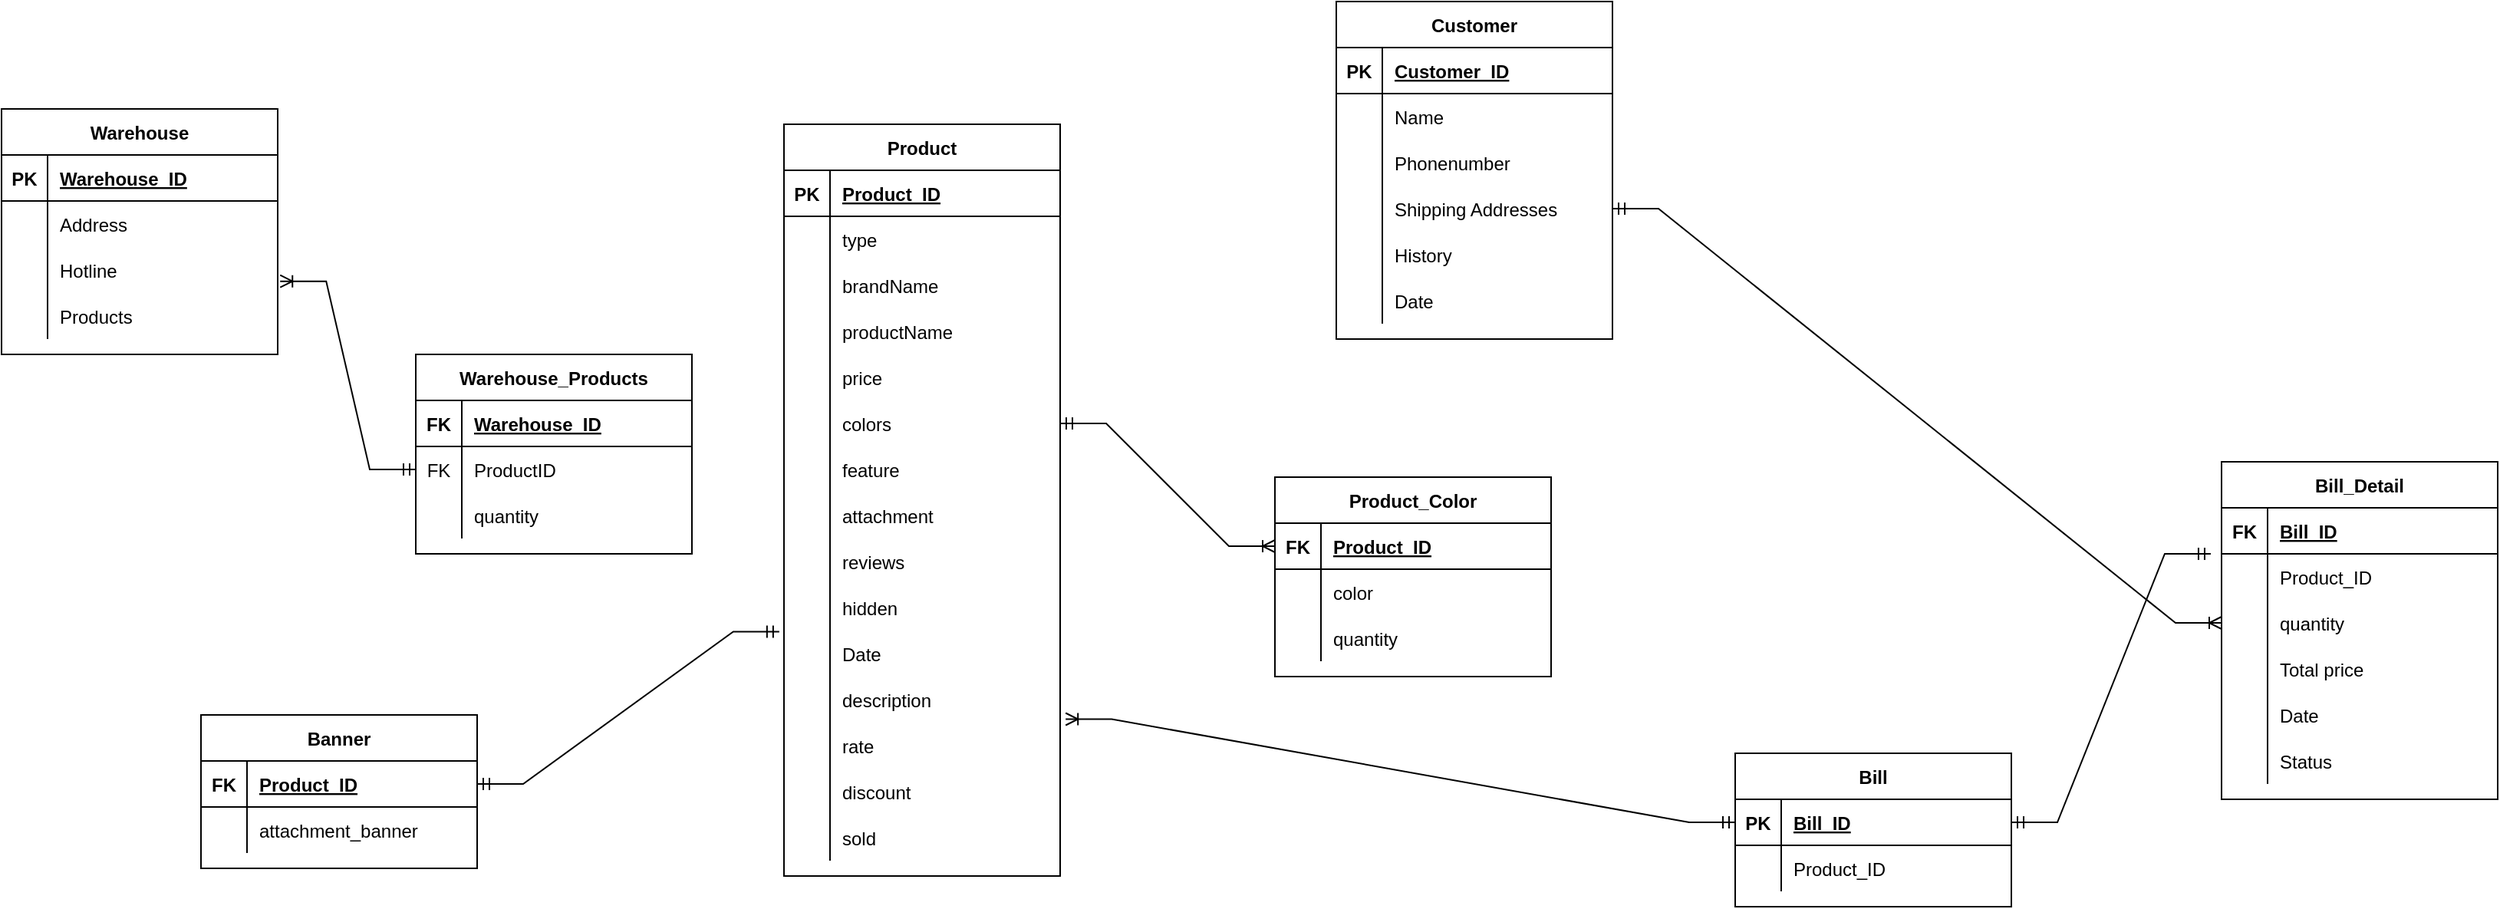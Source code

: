 <mxfile version="17.2.4" type="device"><diagram id="hlD1bUQMGOuC25UBePar" name="Page-1"><mxGraphModel dx="1883" dy="566" grid="1" gridSize="10" guides="1" tooltips="1" connect="1" arrows="1" fold="1" page="1" pageScale="1" pageWidth="827" pageHeight="1169" math="0" shadow="0"><root><mxCell id="0"/><mxCell id="1" parent="0"/><mxCell id="E9Xb2VB7Dlh54pPa_ht8-1" value="Product" style="shape=table;startSize=30;container=1;collapsible=1;childLayout=tableLayout;fixedRows=1;rowLines=0;fontStyle=1;align=center;resizeLast=1;" vertex="1" parent="1"><mxGeometry x="-110" y="100" width="180" height="490" as="geometry"/></mxCell><mxCell id="E9Xb2VB7Dlh54pPa_ht8-2" value="" style="shape=tableRow;horizontal=0;startSize=0;swimlaneHead=0;swimlaneBody=0;fillColor=none;collapsible=0;dropTarget=0;points=[[0,0.5],[1,0.5]];portConstraint=eastwest;top=0;left=0;right=0;bottom=1;" vertex="1" parent="E9Xb2VB7Dlh54pPa_ht8-1"><mxGeometry y="30" width="180" height="30" as="geometry"/></mxCell><mxCell id="E9Xb2VB7Dlh54pPa_ht8-3" value="PK" style="shape=partialRectangle;connectable=0;fillColor=none;top=0;left=0;bottom=0;right=0;fontStyle=1;overflow=hidden;" vertex="1" parent="E9Xb2VB7Dlh54pPa_ht8-2"><mxGeometry width="30" height="30" as="geometry"><mxRectangle width="30" height="30" as="alternateBounds"/></mxGeometry></mxCell><mxCell id="E9Xb2VB7Dlh54pPa_ht8-4" value="Product_ID" style="shape=partialRectangle;connectable=0;fillColor=none;top=0;left=0;bottom=0;right=0;align=left;spacingLeft=6;fontStyle=5;overflow=hidden;" vertex="1" parent="E9Xb2VB7Dlh54pPa_ht8-2"><mxGeometry x="30" width="150" height="30" as="geometry"><mxRectangle width="150" height="30" as="alternateBounds"/></mxGeometry></mxCell><mxCell id="E9Xb2VB7Dlh54pPa_ht8-5" value="" style="shape=tableRow;horizontal=0;startSize=0;swimlaneHead=0;swimlaneBody=0;fillColor=none;collapsible=0;dropTarget=0;points=[[0,0.5],[1,0.5]];portConstraint=eastwest;top=0;left=0;right=0;bottom=0;" vertex="1" parent="E9Xb2VB7Dlh54pPa_ht8-1"><mxGeometry y="60" width="180" height="30" as="geometry"/></mxCell><mxCell id="E9Xb2VB7Dlh54pPa_ht8-6" value="" style="shape=partialRectangle;connectable=0;fillColor=none;top=0;left=0;bottom=0;right=0;editable=1;overflow=hidden;" vertex="1" parent="E9Xb2VB7Dlh54pPa_ht8-5"><mxGeometry width="30" height="30" as="geometry"><mxRectangle width="30" height="30" as="alternateBounds"/></mxGeometry></mxCell><mxCell id="E9Xb2VB7Dlh54pPa_ht8-7" value="type" style="shape=partialRectangle;connectable=0;fillColor=none;top=0;left=0;bottom=0;right=0;align=left;spacingLeft=6;overflow=hidden;" vertex="1" parent="E9Xb2VB7Dlh54pPa_ht8-5"><mxGeometry x="30" width="150" height="30" as="geometry"><mxRectangle width="150" height="30" as="alternateBounds"/></mxGeometry></mxCell><mxCell id="E9Xb2VB7Dlh54pPa_ht8-8" value="" style="shape=tableRow;horizontal=0;startSize=0;swimlaneHead=0;swimlaneBody=0;fillColor=none;collapsible=0;dropTarget=0;points=[[0,0.5],[1,0.5]];portConstraint=eastwest;top=0;left=0;right=0;bottom=0;" vertex="1" parent="E9Xb2VB7Dlh54pPa_ht8-1"><mxGeometry y="90" width="180" height="30" as="geometry"/></mxCell><mxCell id="E9Xb2VB7Dlh54pPa_ht8-9" value="" style="shape=partialRectangle;connectable=0;fillColor=none;top=0;left=0;bottom=0;right=0;editable=1;overflow=hidden;" vertex="1" parent="E9Xb2VB7Dlh54pPa_ht8-8"><mxGeometry width="30" height="30" as="geometry"><mxRectangle width="30" height="30" as="alternateBounds"/></mxGeometry></mxCell><mxCell id="E9Xb2VB7Dlh54pPa_ht8-10" value="brandName" style="shape=partialRectangle;connectable=0;fillColor=none;top=0;left=0;bottom=0;right=0;align=left;spacingLeft=6;overflow=hidden;" vertex="1" parent="E9Xb2VB7Dlh54pPa_ht8-8"><mxGeometry x="30" width="150" height="30" as="geometry"><mxRectangle width="150" height="30" as="alternateBounds"/></mxGeometry></mxCell><mxCell id="E9Xb2VB7Dlh54pPa_ht8-11" value="" style="shape=tableRow;horizontal=0;startSize=0;swimlaneHead=0;swimlaneBody=0;fillColor=none;collapsible=0;dropTarget=0;points=[[0,0.5],[1,0.5]];portConstraint=eastwest;top=0;left=0;right=0;bottom=0;" vertex="1" parent="E9Xb2VB7Dlh54pPa_ht8-1"><mxGeometry y="120" width="180" height="30" as="geometry"/></mxCell><mxCell id="E9Xb2VB7Dlh54pPa_ht8-12" value="" style="shape=partialRectangle;connectable=0;fillColor=none;top=0;left=0;bottom=0;right=0;editable=1;overflow=hidden;" vertex="1" parent="E9Xb2VB7Dlh54pPa_ht8-11"><mxGeometry width="30" height="30" as="geometry"><mxRectangle width="30" height="30" as="alternateBounds"/></mxGeometry></mxCell><mxCell id="E9Xb2VB7Dlh54pPa_ht8-13" value="productName" style="shape=partialRectangle;connectable=0;fillColor=none;top=0;left=0;bottom=0;right=0;align=left;spacingLeft=6;overflow=hidden;" vertex="1" parent="E9Xb2VB7Dlh54pPa_ht8-11"><mxGeometry x="30" width="150" height="30" as="geometry"><mxRectangle width="150" height="30" as="alternateBounds"/></mxGeometry></mxCell><mxCell id="E9Xb2VB7Dlh54pPa_ht8-44" value="" style="shape=tableRow;horizontal=0;startSize=0;swimlaneHead=0;swimlaneBody=0;fillColor=none;collapsible=0;dropTarget=0;points=[[0,0.5],[1,0.5]];portConstraint=eastwest;top=0;left=0;right=0;bottom=0;" vertex="1" parent="E9Xb2VB7Dlh54pPa_ht8-1"><mxGeometry y="150" width="180" height="30" as="geometry"/></mxCell><mxCell id="E9Xb2VB7Dlh54pPa_ht8-45" value="" style="shape=partialRectangle;connectable=0;fillColor=none;top=0;left=0;bottom=0;right=0;editable=1;overflow=hidden;" vertex="1" parent="E9Xb2VB7Dlh54pPa_ht8-44"><mxGeometry width="30" height="30" as="geometry"><mxRectangle width="30" height="30" as="alternateBounds"/></mxGeometry></mxCell><mxCell id="E9Xb2VB7Dlh54pPa_ht8-46" value="price" style="shape=partialRectangle;connectable=0;fillColor=none;top=0;left=0;bottom=0;right=0;align=left;spacingLeft=6;overflow=hidden;" vertex="1" parent="E9Xb2VB7Dlh54pPa_ht8-44"><mxGeometry x="30" width="150" height="30" as="geometry"><mxRectangle width="150" height="30" as="alternateBounds"/></mxGeometry></mxCell><mxCell id="E9Xb2VB7Dlh54pPa_ht8-47" value="" style="shape=tableRow;horizontal=0;startSize=0;swimlaneHead=0;swimlaneBody=0;fillColor=none;collapsible=0;dropTarget=0;points=[[0,0.5],[1,0.5]];portConstraint=eastwest;top=0;left=0;right=0;bottom=0;" vertex="1" parent="E9Xb2VB7Dlh54pPa_ht8-1"><mxGeometry y="180" width="180" height="30" as="geometry"/></mxCell><mxCell id="E9Xb2VB7Dlh54pPa_ht8-48" value="" style="shape=partialRectangle;connectable=0;fillColor=none;top=0;left=0;bottom=0;right=0;editable=1;overflow=hidden;" vertex="1" parent="E9Xb2VB7Dlh54pPa_ht8-47"><mxGeometry width="30" height="30" as="geometry"><mxRectangle width="30" height="30" as="alternateBounds"/></mxGeometry></mxCell><mxCell id="E9Xb2VB7Dlh54pPa_ht8-49" value="colors" style="shape=partialRectangle;connectable=0;fillColor=none;top=0;left=0;bottom=0;right=0;align=left;spacingLeft=6;overflow=hidden;" vertex="1" parent="E9Xb2VB7Dlh54pPa_ht8-47"><mxGeometry x="30" width="150" height="30" as="geometry"><mxRectangle width="150" height="30" as="alternateBounds"/></mxGeometry></mxCell><mxCell id="E9Xb2VB7Dlh54pPa_ht8-53" value="" style="shape=tableRow;horizontal=0;startSize=0;swimlaneHead=0;swimlaneBody=0;fillColor=none;collapsible=0;dropTarget=0;points=[[0,0.5],[1,0.5]];portConstraint=eastwest;top=0;left=0;right=0;bottom=0;" vertex="1" parent="E9Xb2VB7Dlh54pPa_ht8-1"><mxGeometry y="210" width="180" height="30" as="geometry"/></mxCell><mxCell id="E9Xb2VB7Dlh54pPa_ht8-54" value="" style="shape=partialRectangle;connectable=0;fillColor=none;top=0;left=0;bottom=0;right=0;editable=1;overflow=hidden;" vertex="1" parent="E9Xb2VB7Dlh54pPa_ht8-53"><mxGeometry width="30" height="30" as="geometry"><mxRectangle width="30" height="30" as="alternateBounds"/></mxGeometry></mxCell><mxCell id="E9Xb2VB7Dlh54pPa_ht8-55" value="feature" style="shape=partialRectangle;connectable=0;fillColor=none;top=0;left=0;bottom=0;right=0;align=left;spacingLeft=6;overflow=hidden;" vertex="1" parent="E9Xb2VB7Dlh54pPa_ht8-53"><mxGeometry x="30" width="150" height="30" as="geometry"><mxRectangle width="150" height="30" as="alternateBounds"/></mxGeometry></mxCell><mxCell id="E9Xb2VB7Dlh54pPa_ht8-56" value="" style="shape=tableRow;horizontal=0;startSize=0;swimlaneHead=0;swimlaneBody=0;fillColor=none;collapsible=0;dropTarget=0;points=[[0,0.5],[1,0.5]];portConstraint=eastwest;top=0;left=0;right=0;bottom=0;" vertex="1" parent="E9Xb2VB7Dlh54pPa_ht8-1"><mxGeometry y="240" width="180" height="30" as="geometry"/></mxCell><mxCell id="E9Xb2VB7Dlh54pPa_ht8-57" value="" style="shape=partialRectangle;connectable=0;fillColor=none;top=0;left=0;bottom=0;right=0;editable=1;overflow=hidden;" vertex="1" parent="E9Xb2VB7Dlh54pPa_ht8-56"><mxGeometry width="30" height="30" as="geometry"><mxRectangle width="30" height="30" as="alternateBounds"/></mxGeometry></mxCell><mxCell id="E9Xb2VB7Dlh54pPa_ht8-58" value="attachment" style="shape=partialRectangle;connectable=0;fillColor=none;top=0;left=0;bottom=0;right=0;align=left;spacingLeft=6;overflow=hidden;" vertex="1" parent="E9Xb2VB7Dlh54pPa_ht8-56"><mxGeometry x="30" width="150" height="30" as="geometry"><mxRectangle width="150" height="30" as="alternateBounds"/></mxGeometry></mxCell><mxCell id="E9Xb2VB7Dlh54pPa_ht8-59" value="" style="shape=tableRow;horizontal=0;startSize=0;swimlaneHead=0;swimlaneBody=0;fillColor=none;collapsible=0;dropTarget=0;points=[[0,0.5],[1,0.5]];portConstraint=eastwest;top=0;left=0;right=0;bottom=0;" vertex="1" parent="E9Xb2VB7Dlh54pPa_ht8-1"><mxGeometry y="270" width="180" height="30" as="geometry"/></mxCell><mxCell id="E9Xb2VB7Dlh54pPa_ht8-60" value="" style="shape=partialRectangle;connectable=0;fillColor=none;top=0;left=0;bottom=0;right=0;editable=1;overflow=hidden;" vertex="1" parent="E9Xb2VB7Dlh54pPa_ht8-59"><mxGeometry width="30" height="30" as="geometry"><mxRectangle width="30" height="30" as="alternateBounds"/></mxGeometry></mxCell><mxCell id="E9Xb2VB7Dlh54pPa_ht8-61" value="reviews" style="shape=partialRectangle;connectable=0;fillColor=none;top=0;left=0;bottom=0;right=0;align=left;spacingLeft=6;overflow=hidden;" vertex="1" parent="E9Xb2VB7Dlh54pPa_ht8-59"><mxGeometry x="30" width="150" height="30" as="geometry"><mxRectangle width="150" height="30" as="alternateBounds"/></mxGeometry></mxCell><mxCell id="E9Xb2VB7Dlh54pPa_ht8-62" value="" style="shape=tableRow;horizontal=0;startSize=0;swimlaneHead=0;swimlaneBody=0;fillColor=none;collapsible=0;dropTarget=0;points=[[0,0.5],[1,0.5]];portConstraint=eastwest;top=0;left=0;right=0;bottom=0;" vertex="1" parent="E9Xb2VB7Dlh54pPa_ht8-1"><mxGeometry y="300" width="180" height="30" as="geometry"/></mxCell><mxCell id="E9Xb2VB7Dlh54pPa_ht8-63" value="" style="shape=partialRectangle;connectable=0;fillColor=none;top=0;left=0;bottom=0;right=0;editable=1;overflow=hidden;" vertex="1" parent="E9Xb2VB7Dlh54pPa_ht8-62"><mxGeometry width="30" height="30" as="geometry"><mxRectangle width="30" height="30" as="alternateBounds"/></mxGeometry></mxCell><mxCell id="E9Xb2VB7Dlh54pPa_ht8-64" value="hidden" style="shape=partialRectangle;connectable=0;fillColor=none;top=0;left=0;bottom=0;right=0;align=left;spacingLeft=6;overflow=hidden;" vertex="1" parent="E9Xb2VB7Dlh54pPa_ht8-62"><mxGeometry x="30" width="150" height="30" as="geometry"><mxRectangle width="150" height="30" as="alternateBounds"/></mxGeometry></mxCell><mxCell id="E9Xb2VB7Dlh54pPa_ht8-65" value="" style="shape=tableRow;horizontal=0;startSize=0;swimlaneHead=0;swimlaneBody=0;fillColor=none;collapsible=0;dropTarget=0;points=[[0,0.5],[1,0.5]];portConstraint=eastwest;top=0;left=0;right=0;bottom=0;" vertex="1" parent="E9Xb2VB7Dlh54pPa_ht8-1"><mxGeometry y="330" width="180" height="30" as="geometry"/></mxCell><mxCell id="E9Xb2VB7Dlh54pPa_ht8-66" value="" style="shape=partialRectangle;connectable=0;fillColor=none;top=0;left=0;bottom=0;right=0;editable=1;overflow=hidden;" vertex="1" parent="E9Xb2VB7Dlh54pPa_ht8-65"><mxGeometry width="30" height="30" as="geometry"><mxRectangle width="30" height="30" as="alternateBounds"/></mxGeometry></mxCell><mxCell id="E9Xb2VB7Dlh54pPa_ht8-67" value="Date" style="shape=partialRectangle;connectable=0;fillColor=none;top=0;left=0;bottom=0;right=0;align=left;spacingLeft=6;overflow=hidden;" vertex="1" parent="E9Xb2VB7Dlh54pPa_ht8-65"><mxGeometry x="30" width="150" height="30" as="geometry"><mxRectangle width="150" height="30" as="alternateBounds"/></mxGeometry></mxCell><mxCell id="E9Xb2VB7Dlh54pPa_ht8-81" value="" style="shape=tableRow;horizontal=0;startSize=0;swimlaneHead=0;swimlaneBody=0;fillColor=none;collapsible=0;dropTarget=0;points=[[0,0.5],[1,0.5]];portConstraint=eastwest;top=0;left=0;right=0;bottom=0;" vertex="1" parent="E9Xb2VB7Dlh54pPa_ht8-1"><mxGeometry y="360" width="180" height="30" as="geometry"/></mxCell><mxCell id="E9Xb2VB7Dlh54pPa_ht8-82" value="" style="shape=partialRectangle;connectable=0;fillColor=none;top=0;left=0;bottom=0;right=0;editable=1;overflow=hidden;" vertex="1" parent="E9Xb2VB7Dlh54pPa_ht8-81"><mxGeometry width="30" height="30" as="geometry"><mxRectangle width="30" height="30" as="alternateBounds"/></mxGeometry></mxCell><mxCell id="E9Xb2VB7Dlh54pPa_ht8-83" value="description" style="shape=partialRectangle;connectable=0;fillColor=none;top=0;left=0;bottom=0;right=0;align=left;spacingLeft=6;overflow=hidden;" vertex="1" parent="E9Xb2VB7Dlh54pPa_ht8-81"><mxGeometry x="30" width="150" height="30" as="geometry"><mxRectangle width="150" height="30" as="alternateBounds"/></mxGeometry></mxCell><mxCell id="E9Xb2VB7Dlh54pPa_ht8-84" value="" style="shape=tableRow;horizontal=0;startSize=0;swimlaneHead=0;swimlaneBody=0;fillColor=none;collapsible=0;dropTarget=0;points=[[0,0.5],[1,0.5]];portConstraint=eastwest;top=0;left=0;right=0;bottom=0;" vertex="1" parent="E9Xb2VB7Dlh54pPa_ht8-1"><mxGeometry y="390" width="180" height="30" as="geometry"/></mxCell><mxCell id="E9Xb2VB7Dlh54pPa_ht8-85" value="" style="shape=partialRectangle;connectable=0;fillColor=none;top=0;left=0;bottom=0;right=0;editable=1;overflow=hidden;" vertex="1" parent="E9Xb2VB7Dlh54pPa_ht8-84"><mxGeometry width="30" height="30" as="geometry"><mxRectangle width="30" height="30" as="alternateBounds"/></mxGeometry></mxCell><mxCell id="E9Xb2VB7Dlh54pPa_ht8-86" value="rate" style="shape=partialRectangle;connectable=0;fillColor=none;top=0;left=0;bottom=0;right=0;align=left;spacingLeft=6;overflow=hidden;" vertex="1" parent="E9Xb2VB7Dlh54pPa_ht8-84"><mxGeometry x="30" width="150" height="30" as="geometry"><mxRectangle width="150" height="30" as="alternateBounds"/></mxGeometry></mxCell><mxCell id="E9Xb2VB7Dlh54pPa_ht8-87" value="" style="shape=tableRow;horizontal=0;startSize=0;swimlaneHead=0;swimlaneBody=0;fillColor=none;collapsible=0;dropTarget=0;points=[[0,0.5],[1,0.5]];portConstraint=eastwest;top=0;left=0;right=0;bottom=0;" vertex="1" parent="E9Xb2VB7Dlh54pPa_ht8-1"><mxGeometry y="420" width="180" height="30" as="geometry"/></mxCell><mxCell id="E9Xb2VB7Dlh54pPa_ht8-88" value="" style="shape=partialRectangle;connectable=0;fillColor=none;top=0;left=0;bottom=0;right=0;editable=1;overflow=hidden;" vertex="1" parent="E9Xb2VB7Dlh54pPa_ht8-87"><mxGeometry width="30" height="30" as="geometry"><mxRectangle width="30" height="30" as="alternateBounds"/></mxGeometry></mxCell><mxCell id="E9Xb2VB7Dlh54pPa_ht8-89" value="discount" style="shape=partialRectangle;connectable=0;fillColor=none;top=0;left=0;bottom=0;right=0;align=left;spacingLeft=6;overflow=hidden;" vertex="1" parent="E9Xb2VB7Dlh54pPa_ht8-87"><mxGeometry x="30" width="150" height="30" as="geometry"><mxRectangle width="150" height="30" as="alternateBounds"/></mxGeometry></mxCell><mxCell id="E9Xb2VB7Dlh54pPa_ht8-148" value="" style="shape=tableRow;horizontal=0;startSize=0;swimlaneHead=0;swimlaneBody=0;fillColor=none;collapsible=0;dropTarget=0;points=[[0,0.5],[1,0.5]];portConstraint=eastwest;top=0;left=0;right=0;bottom=0;" vertex="1" parent="E9Xb2VB7Dlh54pPa_ht8-1"><mxGeometry y="450" width="180" height="30" as="geometry"/></mxCell><mxCell id="E9Xb2VB7Dlh54pPa_ht8-149" value="" style="shape=partialRectangle;connectable=0;fillColor=none;top=0;left=0;bottom=0;right=0;editable=1;overflow=hidden;" vertex="1" parent="E9Xb2VB7Dlh54pPa_ht8-148"><mxGeometry width="30" height="30" as="geometry"><mxRectangle width="30" height="30" as="alternateBounds"/></mxGeometry></mxCell><mxCell id="E9Xb2VB7Dlh54pPa_ht8-150" value="sold" style="shape=partialRectangle;connectable=0;fillColor=none;top=0;left=0;bottom=0;right=0;align=left;spacingLeft=6;overflow=hidden;" vertex="1" parent="E9Xb2VB7Dlh54pPa_ht8-148"><mxGeometry x="30" width="150" height="30" as="geometry"><mxRectangle width="150" height="30" as="alternateBounds"/></mxGeometry></mxCell><mxCell id="E9Xb2VB7Dlh54pPa_ht8-14" value="Customer" style="shape=table;startSize=30;container=1;collapsible=1;childLayout=tableLayout;fixedRows=1;rowLines=0;fontStyle=1;align=center;resizeLast=1;" vertex="1" parent="1"><mxGeometry x="250" y="20" width="180" height="220" as="geometry"/></mxCell><mxCell id="E9Xb2VB7Dlh54pPa_ht8-15" value="" style="shape=tableRow;horizontal=0;startSize=0;swimlaneHead=0;swimlaneBody=0;fillColor=none;collapsible=0;dropTarget=0;points=[[0,0.5],[1,0.5]];portConstraint=eastwest;top=0;left=0;right=0;bottom=1;" vertex="1" parent="E9Xb2VB7Dlh54pPa_ht8-14"><mxGeometry y="30" width="180" height="30" as="geometry"/></mxCell><mxCell id="E9Xb2VB7Dlh54pPa_ht8-16" value="PK" style="shape=partialRectangle;connectable=0;fillColor=none;top=0;left=0;bottom=0;right=0;fontStyle=1;overflow=hidden;" vertex="1" parent="E9Xb2VB7Dlh54pPa_ht8-15"><mxGeometry width="30" height="30" as="geometry"><mxRectangle width="30" height="30" as="alternateBounds"/></mxGeometry></mxCell><mxCell id="E9Xb2VB7Dlh54pPa_ht8-17" value="Customer_ID" style="shape=partialRectangle;connectable=0;fillColor=none;top=0;left=0;bottom=0;right=0;align=left;spacingLeft=6;fontStyle=5;overflow=hidden;" vertex="1" parent="E9Xb2VB7Dlh54pPa_ht8-15"><mxGeometry x="30" width="150" height="30" as="geometry"><mxRectangle width="150" height="30" as="alternateBounds"/></mxGeometry></mxCell><mxCell id="E9Xb2VB7Dlh54pPa_ht8-18" value="" style="shape=tableRow;horizontal=0;startSize=0;swimlaneHead=0;swimlaneBody=0;fillColor=none;collapsible=0;dropTarget=0;points=[[0,0.5],[1,0.5]];portConstraint=eastwest;top=0;left=0;right=0;bottom=0;" vertex="1" parent="E9Xb2VB7Dlh54pPa_ht8-14"><mxGeometry y="60" width="180" height="30" as="geometry"/></mxCell><mxCell id="E9Xb2VB7Dlh54pPa_ht8-19" value="" style="shape=partialRectangle;connectable=0;fillColor=none;top=0;left=0;bottom=0;right=0;editable=1;overflow=hidden;" vertex="1" parent="E9Xb2VB7Dlh54pPa_ht8-18"><mxGeometry width="30" height="30" as="geometry"><mxRectangle width="30" height="30" as="alternateBounds"/></mxGeometry></mxCell><mxCell id="E9Xb2VB7Dlh54pPa_ht8-20" value="Name" style="shape=partialRectangle;connectable=0;fillColor=none;top=0;left=0;bottom=0;right=0;align=left;spacingLeft=6;overflow=hidden;" vertex="1" parent="E9Xb2VB7Dlh54pPa_ht8-18"><mxGeometry x="30" width="150" height="30" as="geometry"><mxRectangle width="150" height="30" as="alternateBounds"/></mxGeometry></mxCell><mxCell id="E9Xb2VB7Dlh54pPa_ht8-21" value="" style="shape=tableRow;horizontal=0;startSize=0;swimlaneHead=0;swimlaneBody=0;fillColor=none;collapsible=0;dropTarget=0;points=[[0,0.5],[1,0.5]];portConstraint=eastwest;top=0;left=0;right=0;bottom=0;" vertex="1" parent="E9Xb2VB7Dlh54pPa_ht8-14"><mxGeometry y="90" width="180" height="30" as="geometry"/></mxCell><mxCell id="E9Xb2VB7Dlh54pPa_ht8-22" value="" style="shape=partialRectangle;connectable=0;fillColor=none;top=0;left=0;bottom=0;right=0;editable=1;overflow=hidden;" vertex="1" parent="E9Xb2VB7Dlh54pPa_ht8-21"><mxGeometry width="30" height="30" as="geometry"><mxRectangle width="30" height="30" as="alternateBounds"/></mxGeometry></mxCell><mxCell id="E9Xb2VB7Dlh54pPa_ht8-23" value="Phonenumber" style="shape=partialRectangle;connectable=0;fillColor=none;top=0;left=0;bottom=0;right=0;align=left;spacingLeft=6;overflow=hidden;" vertex="1" parent="E9Xb2VB7Dlh54pPa_ht8-21"><mxGeometry x="30" width="150" height="30" as="geometry"><mxRectangle width="150" height="30" as="alternateBounds"/></mxGeometry></mxCell><mxCell id="E9Xb2VB7Dlh54pPa_ht8-24" value="" style="shape=tableRow;horizontal=0;startSize=0;swimlaneHead=0;swimlaneBody=0;fillColor=none;collapsible=0;dropTarget=0;points=[[0,0.5],[1,0.5]];portConstraint=eastwest;top=0;left=0;right=0;bottom=0;" vertex="1" parent="E9Xb2VB7Dlh54pPa_ht8-14"><mxGeometry y="120" width="180" height="30" as="geometry"/></mxCell><mxCell id="E9Xb2VB7Dlh54pPa_ht8-25" value="" style="shape=partialRectangle;connectable=0;fillColor=none;top=0;left=0;bottom=0;right=0;editable=1;overflow=hidden;" vertex="1" parent="E9Xb2VB7Dlh54pPa_ht8-24"><mxGeometry width="30" height="30" as="geometry"><mxRectangle width="30" height="30" as="alternateBounds"/></mxGeometry></mxCell><mxCell id="E9Xb2VB7Dlh54pPa_ht8-26" value="Shipping Addresses" style="shape=partialRectangle;connectable=0;fillColor=none;top=0;left=0;bottom=0;right=0;align=left;spacingLeft=6;overflow=hidden;" vertex="1" parent="E9Xb2VB7Dlh54pPa_ht8-24"><mxGeometry x="30" width="150" height="30" as="geometry"><mxRectangle width="150" height="30" as="alternateBounds"/></mxGeometry></mxCell><mxCell id="E9Xb2VB7Dlh54pPa_ht8-109" value="" style="shape=tableRow;horizontal=0;startSize=0;swimlaneHead=0;swimlaneBody=0;fillColor=none;collapsible=0;dropTarget=0;points=[[0,0.5],[1,0.5]];portConstraint=eastwest;top=0;left=0;right=0;bottom=0;" vertex="1" parent="E9Xb2VB7Dlh54pPa_ht8-14"><mxGeometry y="150" width="180" height="30" as="geometry"/></mxCell><mxCell id="E9Xb2VB7Dlh54pPa_ht8-110" value="" style="shape=partialRectangle;connectable=0;fillColor=none;top=0;left=0;bottom=0;right=0;editable=1;overflow=hidden;" vertex="1" parent="E9Xb2VB7Dlh54pPa_ht8-109"><mxGeometry width="30" height="30" as="geometry"><mxRectangle width="30" height="30" as="alternateBounds"/></mxGeometry></mxCell><mxCell id="E9Xb2VB7Dlh54pPa_ht8-111" value="History" style="shape=partialRectangle;connectable=0;fillColor=none;top=0;left=0;bottom=0;right=0;align=left;spacingLeft=6;overflow=hidden;" vertex="1" parent="E9Xb2VB7Dlh54pPa_ht8-109"><mxGeometry x="30" width="150" height="30" as="geometry"><mxRectangle width="150" height="30" as="alternateBounds"/></mxGeometry></mxCell><mxCell id="E9Xb2VB7Dlh54pPa_ht8-145" value="" style="shape=tableRow;horizontal=0;startSize=0;swimlaneHead=0;swimlaneBody=0;fillColor=none;collapsible=0;dropTarget=0;points=[[0,0.5],[1,0.5]];portConstraint=eastwest;top=0;left=0;right=0;bottom=0;" vertex="1" parent="E9Xb2VB7Dlh54pPa_ht8-14"><mxGeometry y="180" width="180" height="30" as="geometry"/></mxCell><mxCell id="E9Xb2VB7Dlh54pPa_ht8-146" value="" style="shape=partialRectangle;connectable=0;fillColor=none;top=0;left=0;bottom=0;right=0;editable=1;overflow=hidden;" vertex="1" parent="E9Xb2VB7Dlh54pPa_ht8-145"><mxGeometry width="30" height="30" as="geometry"><mxRectangle width="30" height="30" as="alternateBounds"/></mxGeometry></mxCell><mxCell id="E9Xb2VB7Dlh54pPa_ht8-147" value="Date" style="shape=partialRectangle;connectable=0;fillColor=none;top=0;left=0;bottom=0;right=0;align=left;spacingLeft=6;overflow=hidden;" vertex="1" parent="E9Xb2VB7Dlh54pPa_ht8-145"><mxGeometry x="30" width="150" height="30" as="geometry"><mxRectangle width="150" height="30" as="alternateBounds"/></mxGeometry></mxCell><mxCell id="E9Xb2VB7Dlh54pPa_ht8-27" value="Warehouse" style="shape=table;startSize=30;container=1;collapsible=1;childLayout=tableLayout;fixedRows=1;rowLines=0;fontStyle=1;align=center;resizeLast=1;" vertex="1" parent="1"><mxGeometry x="-620" y="90" width="180" height="160" as="geometry"/></mxCell><mxCell id="E9Xb2VB7Dlh54pPa_ht8-28" value="" style="shape=tableRow;horizontal=0;startSize=0;swimlaneHead=0;swimlaneBody=0;fillColor=none;collapsible=0;dropTarget=0;points=[[0,0.5],[1,0.5]];portConstraint=eastwest;top=0;left=0;right=0;bottom=1;" vertex="1" parent="E9Xb2VB7Dlh54pPa_ht8-27"><mxGeometry y="30" width="180" height="30" as="geometry"/></mxCell><mxCell id="E9Xb2VB7Dlh54pPa_ht8-29" value="PK" style="shape=partialRectangle;connectable=0;fillColor=none;top=0;left=0;bottom=0;right=0;fontStyle=1;overflow=hidden;" vertex="1" parent="E9Xb2VB7Dlh54pPa_ht8-28"><mxGeometry width="30" height="30" as="geometry"><mxRectangle width="30" height="30" as="alternateBounds"/></mxGeometry></mxCell><mxCell id="E9Xb2VB7Dlh54pPa_ht8-30" value="Warehouse_ID" style="shape=partialRectangle;connectable=0;fillColor=none;top=0;left=0;bottom=0;right=0;align=left;spacingLeft=6;fontStyle=5;overflow=hidden;" vertex="1" parent="E9Xb2VB7Dlh54pPa_ht8-28"><mxGeometry x="30" width="150" height="30" as="geometry"><mxRectangle width="150" height="30" as="alternateBounds"/></mxGeometry></mxCell><mxCell id="E9Xb2VB7Dlh54pPa_ht8-31" value="" style="shape=tableRow;horizontal=0;startSize=0;swimlaneHead=0;swimlaneBody=0;fillColor=none;collapsible=0;dropTarget=0;points=[[0,0.5],[1,0.5]];portConstraint=eastwest;top=0;left=0;right=0;bottom=0;" vertex="1" parent="E9Xb2VB7Dlh54pPa_ht8-27"><mxGeometry y="60" width="180" height="30" as="geometry"/></mxCell><mxCell id="E9Xb2VB7Dlh54pPa_ht8-32" value="" style="shape=partialRectangle;connectable=0;fillColor=none;top=0;left=0;bottom=0;right=0;editable=1;overflow=hidden;" vertex="1" parent="E9Xb2VB7Dlh54pPa_ht8-31"><mxGeometry width="30" height="30" as="geometry"><mxRectangle width="30" height="30" as="alternateBounds"/></mxGeometry></mxCell><mxCell id="E9Xb2VB7Dlh54pPa_ht8-33" value="Address" style="shape=partialRectangle;connectable=0;fillColor=none;top=0;left=0;bottom=0;right=0;align=left;spacingLeft=6;overflow=hidden;" vertex="1" parent="E9Xb2VB7Dlh54pPa_ht8-31"><mxGeometry x="30" width="150" height="30" as="geometry"><mxRectangle width="150" height="30" as="alternateBounds"/></mxGeometry></mxCell><mxCell id="E9Xb2VB7Dlh54pPa_ht8-34" value="" style="shape=tableRow;horizontal=0;startSize=0;swimlaneHead=0;swimlaneBody=0;fillColor=none;collapsible=0;dropTarget=0;points=[[0,0.5],[1,0.5]];portConstraint=eastwest;top=0;left=0;right=0;bottom=0;" vertex="1" parent="E9Xb2VB7Dlh54pPa_ht8-27"><mxGeometry y="90" width="180" height="30" as="geometry"/></mxCell><mxCell id="E9Xb2VB7Dlh54pPa_ht8-35" value="" style="shape=partialRectangle;connectable=0;fillColor=none;top=0;left=0;bottom=0;right=0;editable=1;overflow=hidden;" vertex="1" parent="E9Xb2VB7Dlh54pPa_ht8-34"><mxGeometry width="30" height="30" as="geometry"><mxRectangle width="30" height="30" as="alternateBounds"/></mxGeometry></mxCell><mxCell id="E9Xb2VB7Dlh54pPa_ht8-36" value="Hotline" style="shape=partialRectangle;connectable=0;fillColor=none;top=0;left=0;bottom=0;right=0;align=left;spacingLeft=6;overflow=hidden;" vertex="1" parent="E9Xb2VB7Dlh54pPa_ht8-34"><mxGeometry x="30" width="150" height="30" as="geometry"><mxRectangle width="150" height="30" as="alternateBounds"/></mxGeometry></mxCell><mxCell id="E9Xb2VB7Dlh54pPa_ht8-91" value="" style="shape=tableRow;horizontal=0;startSize=0;swimlaneHead=0;swimlaneBody=0;fillColor=none;collapsible=0;dropTarget=0;points=[[0,0.5],[1,0.5]];portConstraint=eastwest;top=0;left=0;right=0;bottom=0;" vertex="1" parent="E9Xb2VB7Dlh54pPa_ht8-27"><mxGeometry y="120" width="180" height="30" as="geometry"/></mxCell><mxCell id="E9Xb2VB7Dlh54pPa_ht8-92" value="" style="shape=partialRectangle;connectable=0;fillColor=none;top=0;left=0;bottom=0;right=0;editable=1;overflow=hidden;" vertex="1" parent="E9Xb2VB7Dlh54pPa_ht8-91"><mxGeometry width="30" height="30" as="geometry"><mxRectangle width="30" height="30" as="alternateBounds"/></mxGeometry></mxCell><mxCell id="E9Xb2VB7Dlh54pPa_ht8-93" value="Products" style="shape=partialRectangle;connectable=0;fillColor=none;top=0;left=0;bottom=0;right=0;align=left;spacingLeft=6;overflow=hidden;" vertex="1" parent="E9Xb2VB7Dlh54pPa_ht8-91"><mxGeometry x="30" width="150" height="30" as="geometry"><mxRectangle width="150" height="30" as="alternateBounds"/></mxGeometry></mxCell><mxCell id="E9Xb2VB7Dlh54pPa_ht8-68" value="Product_Color" style="shape=table;startSize=30;container=1;collapsible=1;childLayout=tableLayout;fixedRows=1;rowLines=0;fontStyle=1;align=center;resizeLast=1;" vertex="1" parent="1"><mxGeometry x="210" y="330" width="180" height="130" as="geometry"/></mxCell><mxCell id="E9Xb2VB7Dlh54pPa_ht8-69" value="" style="shape=tableRow;horizontal=0;startSize=0;swimlaneHead=0;swimlaneBody=0;fillColor=none;collapsible=0;dropTarget=0;points=[[0,0.5],[1,0.5]];portConstraint=eastwest;top=0;left=0;right=0;bottom=1;" vertex="1" parent="E9Xb2VB7Dlh54pPa_ht8-68"><mxGeometry y="30" width="180" height="30" as="geometry"/></mxCell><mxCell id="E9Xb2VB7Dlh54pPa_ht8-70" value="FK" style="shape=partialRectangle;connectable=0;fillColor=none;top=0;left=0;bottom=0;right=0;fontStyle=1;overflow=hidden;" vertex="1" parent="E9Xb2VB7Dlh54pPa_ht8-69"><mxGeometry width="30" height="30" as="geometry"><mxRectangle width="30" height="30" as="alternateBounds"/></mxGeometry></mxCell><mxCell id="E9Xb2VB7Dlh54pPa_ht8-71" value="Product_ID" style="shape=partialRectangle;connectable=0;fillColor=none;top=0;left=0;bottom=0;right=0;align=left;spacingLeft=6;fontStyle=5;overflow=hidden;" vertex="1" parent="E9Xb2VB7Dlh54pPa_ht8-69"><mxGeometry x="30" width="150" height="30" as="geometry"><mxRectangle width="150" height="30" as="alternateBounds"/></mxGeometry></mxCell><mxCell id="E9Xb2VB7Dlh54pPa_ht8-72" value="" style="shape=tableRow;horizontal=0;startSize=0;swimlaneHead=0;swimlaneBody=0;fillColor=none;collapsible=0;dropTarget=0;points=[[0,0.5],[1,0.5]];portConstraint=eastwest;top=0;left=0;right=0;bottom=0;" vertex="1" parent="E9Xb2VB7Dlh54pPa_ht8-68"><mxGeometry y="60" width="180" height="30" as="geometry"/></mxCell><mxCell id="E9Xb2VB7Dlh54pPa_ht8-73" value="" style="shape=partialRectangle;connectable=0;fillColor=none;top=0;left=0;bottom=0;right=0;editable=1;overflow=hidden;" vertex="1" parent="E9Xb2VB7Dlh54pPa_ht8-72"><mxGeometry width="30" height="30" as="geometry"><mxRectangle width="30" height="30" as="alternateBounds"/></mxGeometry></mxCell><mxCell id="E9Xb2VB7Dlh54pPa_ht8-74" value="color" style="shape=partialRectangle;connectable=0;fillColor=none;top=0;left=0;bottom=0;right=0;align=left;spacingLeft=6;overflow=hidden;" vertex="1" parent="E9Xb2VB7Dlh54pPa_ht8-72"><mxGeometry x="30" width="150" height="30" as="geometry"><mxRectangle width="150" height="30" as="alternateBounds"/></mxGeometry></mxCell><mxCell id="E9Xb2VB7Dlh54pPa_ht8-75" value="" style="shape=tableRow;horizontal=0;startSize=0;swimlaneHead=0;swimlaneBody=0;fillColor=none;collapsible=0;dropTarget=0;points=[[0,0.5],[1,0.5]];portConstraint=eastwest;top=0;left=0;right=0;bottom=0;" vertex="1" parent="E9Xb2VB7Dlh54pPa_ht8-68"><mxGeometry y="90" width="180" height="30" as="geometry"/></mxCell><mxCell id="E9Xb2VB7Dlh54pPa_ht8-76" value="" style="shape=partialRectangle;connectable=0;fillColor=none;top=0;left=0;bottom=0;right=0;editable=1;overflow=hidden;" vertex="1" parent="E9Xb2VB7Dlh54pPa_ht8-75"><mxGeometry width="30" height="30" as="geometry"><mxRectangle width="30" height="30" as="alternateBounds"/></mxGeometry></mxCell><mxCell id="E9Xb2VB7Dlh54pPa_ht8-77" value="quantity" style="shape=partialRectangle;connectable=0;fillColor=none;top=0;left=0;bottom=0;right=0;align=left;spacingLeft=6;overflow=hidden;" vertex="1" parent="E9Xb2VB7Dlh54pPa_ht8-75"><mxGeometry x="30" width="150" height="30" as="geometry"><mxRectangle width="150" height="30" as="alternateBounds"/></mxGeometry></mxCell><mxCell id="E9Xb2VB7Dlh54pPa_ht8-94" value="Warehouse_Products" style="shape=table;startSize=30;container=1;collapsible=1;childLayout=tableLayout;fixedRows=1;rowLines=0;fontStyle=1;align=center;resizeLast=1;" vertex="1" parent="1"><mxGeometry x="-350" y="250" width="180" height="130" as="geometry"/></mxCell><mxCell id="E9Xb2VB7Dlh54pPa_ht8-95" value="" style="shape=tableRow;horizontal=0;startSize=0;swimlaneHead=0;swimlaneBody=0;fillColor=none;collapsible=0;dropTarget=0;points=[[0,0.5],[1,0.5]];portConstraint=eastwest;top=0;left=0;right=0;bottom=1;" vertex="1" parent="E9Xb2VB7Dlh54pPa_ht8-94"><mxGeometry y="30" width="180" height="30" as="geometry"/></mxCell><mxCell id="E9Xb2VB7Dlh54pPa_ht8-96" value="FK" style="shape=partialRectangle;connectable=0;fillColor=none;top=0;left=0;bottom=0;right=0;fontStyle=1;overflow=hidden;" vertex="1" parent="E9Xb2VB7Dlh54pPa_ht8-95"><mxGeometry width="30" height="30" as="geometry"><mxRectangle width="30" height="30" as="alternateBounds"/></mxGeometry></mxCell><mxCell id="E9Xb2VB7Dlh54pPa_ht8-97" value="Warehouse_ID" style="shape=partialRectangle;connectable=0;fillColor=none;top=0;left=0;bottom=0;right=0;align=left;spacingLeft=6;fontStyle=5;overflow=hidden;" vertex="1" parent="E9Xb2VB7Dlh54pPa_ht8-95"><mxGeometry x="30" width="150" height="30" as="geometry"><mxRectangle width="150" height="30" as="alternateBounds"/></mxGeometry></mxCell><mxCell id="E9Xb2VB7Dlh54pPa_ht8-98" value="" style="shape=tableRow;horizontal=0;startSize=0;swimlaneHead=0;swimlaneBody=0;fillColor=none;collapsible=0;dropTarget=0;points=[[0,0.5],[1,0.5]];portConstraint=eastwest;top=0;left=0;right=0;bottom=0;" vertex="1" parent="E9Xb2VB7Dlh54pPa_ht8-94"><mxGeometry y="60" width="180" height="30" as="geometry"/></mxCell><mxCell id="E9Xb2VB7Dlh54pPa_ht8-99" value="FK" style="shape=partialRectangle;connectable=0;fillColor=none;top=0;left=0;bottom=0;right=0;editable=1;overflow=hidden;" vertex="1" parent="E9Xb2VB7Dlh54pPa_ht8-98"><mxGeometry width="30" height="30" as="geometry"><mxRectangle width="30" height="30" as="alternateBounds"/></mxGeometry></mxCell><mxCell id="E9Xb2VB7Dlh54pPa_ht8-100" value="ProductID" style="shape=partialRectangle;connectable=0;fillColor=none;top=0;left=0;bottom=0;right=0;align=left;spacingLeft=6;overflow=hidden;" vertex="1" parent="E9Xb2VB7Dlh54pPa_ht8-98"><mxGeometry x="30" width="150" height="30" as="geometry"><mxRectangle width="150" height="30" as="alternateBounds"/></mxGeometry></mxCell><mxCell id="E9Xb2VB7Dlh54pPa_ht8-101" value="" style="shape=tableRow;horizontal=0;startSize=0;swimlaneHead=0;swimlaneBody=0;fillColor=none;collapsible=0;dropTarget=0;points=[[0,0.5],[1,0.5]];portConstraint=eastwest;top=0;left=0;right=0;bottom=0;" vertex="1" parent="E9Xb2VB7Dlh54pPa_ht8-94"><mxGeometry y="90" width="180" height="30" as="geometry"/></mxCell><mxCell id="E9Xb2VB7Dlh54pPa_ht8-102" value="" style="shape=partialRectangle;connectable=0;fillColor=none;top=0;left=0;bottom=0;right=0;editable=1;overflow=hidden;" vertex="1" parent="E9Xb2VB7Dlh54pPa_ht8-101"><mxGeometry width="30" height="30" as="geometry"><mxRectangle width="30" height="30" as="alternateBounds"/></mxGeometry></mxCell><mxCell id="E9Xb2VB7Dlh54pPa_ht8-103" value="quantity" style="shape=partialRectangle;connectable=0;fillColor=none;top=0;left=0;bottom=0;right=0;align=left;spacingLeft=6;overflow=hidden;" vertex="1" parent="E9Xb2VB7Dlh54pPa_ht8-101"><mxGeometry x="30" width="150" height="30" as="geometry"><mxRectangle width="150" height="30" as="alternateBounds"/></mxGeometry></mxCell><mxCell id="E9Xb2VB7Dlh54pPa_ht8-107" value="" style="edgeStyle=entityRelationEdgeStyle;fontSize=12;html=1;endArrow=ERoneToMany;startArrow=ERmandOne;rounded=0;entryX=1.009;entryY=0.745;entryDx=0;entryDy=0;entryPerimeter=0;" edge="1" parent="1" source="E9Xb2VB7Dlh54pPa_ht8-98" target="E9Xb2VB7Dlh54pPa_ht8-34"><mxGeometry width="100" height="100" relative="1" as="geometry"><mxPoint x="-370" y="310" as="sourcePoint"/><mxPoint x="-380" y="310" as="targetPoint"/></mxGeometry></mxCell><mxCell id="E9Xb2VB7Dlh54pPa_ht8-108" value="" style="edgeStyle=entityRelationEdgeStyle;fontSize=12;html=1;endArrow=ERoneToMany;startArrow=ERmandOne;rounded=0;entryX=0;entryY=0.5;entryDx=0;entryDy=0;exitX=1;exitY=0.5;exitDx=0;exitDy=0;" edge="1" parent="1" source="E9Xb2VB7Dlh54pPa_ht8-47" target="E9Xb2VB7Dlh54pPa_ht8-69"><mxGeometry width="100" height="100" relative="1" as="geometry"><mxPoint x="20" y="410" as="sourcePoint"/><mxPoint x="120" y="310" as="targetPoint"/></mxGeometry></mxCell><mxCell id="E9Xb2VB7Dlh54pPa_ht8-112" value="Bill" style="shape=table;startSize=30;container=1;collapsible=1;childLayout=tableLayout;fixedRows=1;rowLines=0;fontStyle=1;align=center;resizeLast=1;" vertex="1" parent="1"><mxGeometry x="510" y="510" width="180" height="100" as="geometry"/></mxCell><mxCell id="E9Xb2VB7Dlh54pPa_ht8-113" value="" style="shape=tableRow;horizontal=0;startSize=0;swimlaneHead=0;swimlaneBody=0;fillColor=none;collapsible=0;dropTarget=0;points=[[0,0.5],[1,0.5]];portConstraint=eastwest;top=0;left=0;right=0;bottom=1;" vertex="1" parent="E9Xb2VB7Dlh54pPa_ht8-112"><mxGeometry y="30" width="180" height="30" as="geometry"/></mxCell><mxCell id="E9Xb2VB7Dlh54pPa_ht8-114" value="PK" style="shape=partialRectangle;connectable=0;fillColor=none;top=0;left=0;bottom=0;right=0;fontStyle=1;overflow=hidden;" vertex="1" parent="E9Xb2VB7Dlh54pPa_ht8-113"><mxGeometry width="30" height="30" as="geometry"><mxRectangle width="30" height="30" as="alternateBounds"/></mxGeometry></mxCell><mxCell id="E9Xb2VB7Dlh54pPa_ht8-115" value="Bill_ID" style="shape=partialRectangle;connectable=0;fillColor=none;top=0;left=0;bottom=0;right=0;align=left;spacingLeft=6;fontStyle=5;overflow=hidden;" vertex="1" parent="E9Xb2VB7Dlh54pPa_ht8-113"><mxGeometry x="30" width="150" height="30" as="geometry"><mxRectangle width="150" height="30" as="alternateBounds"/></mxGeometry></mxCell><mxCell id="E9Xb2VB7Dlh54pPa_ht8-116" value="" style="shape=tableRow;horizontal=0;startSize=0;swimlaneHead=0;swimlaneBody=0;fillColor=none;collapsible=0;dropTarget=0;points=[[0,0.5],[1,0.5]];portConstraint=eastwest;top=0;left=0;right=0;bottom=0;" vertex="1" parent="E9Xb2VB7Dlh54pPa_ht8-112"><mxGeometry y="60" width="180" height="30" as="geometry"/></mxCell><mxCell id="E9Xb2VB7Dlh54pPa_ht8-117" value="" style="shape=partialRectangle;connectable=0;fillColor=none;top=0;left=0;bottom=0;right=0;editable=1;overflow=hidden;" vertex="1" parent="E9Xb2VB7Dlh54pPa_ht8-116"><mxGeometry width="30" height="30" as="geometry"><mxRectangle width="30" height="30" as="alternateBounds"/></mxGeometry></mxCell><mxCell id="E9Xb2VB7Dlh54pPa_ht8-118" value="Product_ID" style="shape=partialRectangle;connectable=0;fillColor=none;top=0;left=0;bottom=0;right=0;align=left;spacingLeft=6;overflow=hidden;" vertex="1" parent="E9Xb2VB7Dlh54pPa_ht8-116"><mxGeometry x="30" width="150" height="30" as="geometry"><mxRectangle width="150" height="30" as="alternateBounds"/></mxGeometry></mxCell><mxCell id="E9Xb2VB7Dlh54pPa_ht8-125" value="Bill_Detail" style="shape=table;startSize=30;container=1;collapsible=1;childLayout=tableLayout;fixedRows=1;rowLines=0;fontStyle=1;align=center;resizeLast=1;" vertex="1" parent="1"><mxGeometry x="827" y="320" width="180" height="220" as="geometry"/></mxCell><mxCell id="E9Xb2VB7Dlh54pPa_ht8-126" value="" style="shape=tableRow;horizontal=0;startSize=0;swimlaneHead=0;swimlaneBody=0;fillColor=none;collapsible=0;dropTarget=0;points=[[0,0.5],[1,0.5]];portConstraint=eastwest;top=0;left=0;right=0;bottom=1;" vertex="1" parent="E9Xb2VB7Dlh54pPa_ht8-125"><mxGeometry y="30" width="180" height="30" as="geometry"/></mxCell><mxCell id="E9Xb2VB7Dlh54pPa_ht8-127" value="FK" style="shape=partialRectangle;connectable=0;fillColor=none;top=0;left=0;bottom=0;right=0;fontStyle=1;overflow=hidden;" vertex="1" parent="E9Xb2VB7Dlh54pPa_ht8-126"><mxGeometry width="30" height="30" as="geometry"><mxRectangle width="30" height="30" as="alternateBounds"/></mxGeometry></mxCell><mxCell id="E9Xb2VB7Dlh54pPa_ht8-128" value="Bill_ID" style="shape=partialRectangle;connectable=0;fillColor=none;top=0;left=0;bottom=0;right=0;align=left;spacingLeft=6;fontStyle=5;overflow=hidden;" vertex="1" parent="E9Xb2VB7Dlh54pPa_ht8-126"><mxGeometry x="30" width="150" height="30" as="geometry"><mxRectangle width="150" height="30" as="alternateBounds"/></mxGeometry></mxCell><mxCell id="E9Xb2VB7Dlh54pPa_ht8-129" value="" style="shape=tableRow;horizontal=0;startSize=0;swimlaneHead=0;swimlaneBody=0;fillColor=none;collapsible=0;dropTarget=0;points=[[0,0.5],[1,0.5]];portConstraint=eastwest;top=0;left=0;right=0;bottom=0;" vertex="1" parent="E9Xb2VB7Dlh54pPa_ht8-125"><mxGeometry y="60" width="180" height="30" as="geometry"/></mxCell><mxCell id="E9Xb2VB7Dlh54pPa_ht8-130" value="" style="shape=partialRectangle;connectable=0;fillColor=none;top=0;left=0;bottom=0;right=0;editable=1;overflow=hidden;" vertex="1" parent="E9Xb2VB7Dlh54pPa_ht8-129"><mxGeometry width="30" height="30" as="geometry"><mxRectangle width="30" height="30" as="alternateBounds"/></mxGeometry></mxCell><mxCell id="E9Xb2VB7Dlh54pPa_ht8-131" value="Product_ID" style="shape=partialRectangle;connectable=0;fillColor=none;top=0;left=0;bottom=0;right=0;align=left;spacingLeft=6;overflow=hidden;" vertex="1" parent="E9Xb2VB7Dlh54pPa_ht8-129"><mxGeometry x="30" width="150" height="30" as="geometry"><mxRectangle width="150" height="30" as="alternateBounds"/></mxGeometry></mxCell><mxCell id="E9Xb2VB7Dlh54pPa_ht8-132" value="" style="shape=tableRow;horizontal=0;startSize=0;swimlaneHead=0;swimlaneBody=0;fillColor=none;collapsible=0;dropTarget=0;points=[[0,0.5],[1,0.5]];portConstraint=eastwest;top=0;left=0;right=0;bottom=0;" vertex="1" parent="E9Xb2VB7Dlh54pPa_ht8-125"><mxGeometry y="90" width="180" height="30" as="geometry"/></mxCell><mxCell id="E9Xb2VB7Dlh54pPa_ht8-133" value="" style="shape=partialRectangle;connectable=0;fillColor=none;top=0;left=0;bottom=0;right=0;editable=1;overflow=hidden;" vertex="1" parent="E9Xb2VB7Dlh54pPa_ht8-132"><mxGeometry width="30" height="30" as="geometry"><mxRectangle width="30" height="30" as="alternateBounds"/></mxGeometry></mxCell><mxCell id="E9Xb2VB7Dlh54pPa_ht8-134" value="quantity" style="shape=partialRectangle;connectable=0;fillColor=none;top=0;left=0;bottom=0;right=0;align=left;spacingLeft=6;overflow=hidden;" vertex="1" parent="E9Xb2VB7Dlh54pPa_ht8-132"><mxGeometry x="30" width="150" height="30" as="geometry"><mxRectangle width="150" height="30" as="alternateBounds"/></mxGeometry></mxCell><mxCell id="E9Xb2VB7Dlh54pPa_ht8-135" value="" style="shape=tableRow;horizontal=0;startSize=0;swimlaneHead=0;swimlaneBody=0;fillColor=none;collapsible=0;dropTarget=0;points=[[0,0.5],[1,0.5]];portConstraint=eastwest;top=0;left=0;right=0;bottom=0;" vertex="1" parent="E9Xb2VB7Dlh54pPa_ht8-125"><mxGeometry y="120" width="180" height="30" as="geometry"/></mxCell><mxCell id="E9Xb2VB7Dlh54pPa_ht8-136" value="" style="shape=partialRectangle;connectable=0;fillColor=none;top=0;left=0;bottom=0;right=0;editable=1;overflow=hidden;" vertex="1" parent="E9Xb2VB7Dlh54pPa_ht8-135"><mxGeometry width="30" height="30" as="geometry"><mxRectangle width="30" height="30" as="alternateBounds"/></mxGeometry></mxCell><mxCell id="E9Xb2VB7Dlh54pPa_ht8-137" value="Total price" style="shape=partialRectangle;connectable=0;fillColor=none;top=0;left=0;bottom=0;right=0;align=left;spacingLeft=6;overflow=hidden;" vertex="1" parent="E9Xb2VB7Dlh54pPa_ht8-135"><mxGeometry x="30" width="150" height="30" as="geometry"><mxRectangle width="150" height="30" as="alternateBounds"/></mxGeometry></mxCell><mxCell id="E9Xb2VB7Dlh54pPa_ht8-140" value="" style="shape=tableRow;horizontal=0;startSize=0;swimlaneHead=0;swimlaneBody=0;fillColor=none;collapsible=0;dropTarget=0;points=[[0,0.5],[1,0.5]];portConstraint=eastwest;top=0;left=0;right=0;bottom=0;" vertex="1" parent="E9Xb2VB7Dlh54pPa_ht8-125"><mxGeometry y="150" width="180" height="30" as="geometry"/></mxCell><mxCell id="E9Xb2VB7Dlh54pPa_ht8-141" value="" style="shape=partialRectangle;connectable=0;fillColor=none;top=0;left=0;bottom=0;right=0;editable=1;overflow=hidden;" vertex="1" parent="E9Xb2VB7Dlh54pPa_ht8-140"><mxGeometry width="30" height="30" as="geometry"><mxRectangle width="30" height="30" as="alternateBounds"/></mxGeometry></mxCell><mxCell id="E9Xb2VB7Dlh54pPa_ht8-142" value="Date" style="shape=partialRectangle;connectable=0;fillColor=none;top=0;left=0;bottom=0;right=0;align=left;spacingLeft=6;overflow=hidden;" vertex="1" parent="E9Xb2VB7Dlh54pPa_ht8-140"><mxGeometry x="30" width="150" height="30" as="geometry"><mxRectangle width="150" height="30" as="alternateBounds"/></mxGeometry></mxCell><mxCell id="E9Xb2VB7Dlh54pPa_ht8-173" value="" style="shape=tableRow;horizontal=0;startSize=0;swimlaneHead=0;swimlaneBody=0;fillColor=none;collapsible=0;dropTarget=0;points=[[0,0.5],[1,0.5]];portConstraint=eastwest;top=0;left=0;right=0;bottom=0;" vertex="1" parent="E9Xb2VB7Dlh54pPa_ht8-125"><mxGeometry y="180" width="180" height="30" as="geometry"/></mxCell><mxCell id="E9Xb2VB7Dlh54pPa_ht8-174" value="" style="shape=partialRectangle;connectable=0;fillColor=none;top=0;left=0;bottom=0;right=0;editable=1;overflow=hidden;" vertex="1" parent="E9Xb2VB7Dlh54pPa_ht8-173"><mxGeometry width="30" height="30" as="geometry"><mxRectangle width="30" height="30" as="alternateBounds"/></mxGeometry></mxCell><mxCell id="E9Xb2VB7Dlh54pPa_ht8-175" value="Status" style="shape=partialRectangle;connectable=0;fillColor=none;top=0;left=0;bottom=0;right=0;align=left;spacingLeft=6;overflow=hidden;" vertex="1" parent="E9Xb2VB7Dlh54pPa_ht8-173"><mxGeometry x="30" width="150" height="30" as="geometry"><mxRectangle width="150" height="30" as="alternateBounds"/></mxGeometry></mxCell><mxCell id="E9Xb2VB7Dlh54pPa_ht8-138" value="" style="edgeStyle=entityRelationEdgeStyle;fontSize=12;html=1;endArrow=ERoneToMany;startArrow=ERmandOne;rounded=0;entryX=1.02;entryY=-0.075;entryDx=0;entryDy=0;entryPerimeter=0;" edge="1" parent="1" source="E9Xb2VB7Dlh54pPa_ht8-113" target="E9Xb2VB7Dlh54pPa_ht8-84"><mxGeometry width="100" height="100" relative="1" as="geometry"><mxPoint x="210" y="635" as="sourcePoint"/><mxPoint x="310" y="535" as="targetPoint"/></mxGeometry></mxCell><mxCell id="E9Xb2VB7Dlh54pPa_ht8-143" value="" style="edgeStyle=entityRelationEdgeStyle;fontSize=12;html=1;endArrow=ERmandOne;startArrow=ERmandOne;rounded=0;entryX=-0.039;entryY=0;entryDx=0;entryDy=0;entryPerimeter=0;exitX=1;exitY=0.5;exitDx=0;exitDy=0;" edge="1" parent="1" source="E9Xb2VB7Dlh54pPa_ht8-113" target="E9Xb2VB7Dlh54pPa_ht8-129"><mxGeometry width="100" height="100" relative="1" as="geometry"><mxPoint x="590" y="500" as="sourcePoint"/><mxPoint x="690" y="400" as="targetPoint"/></mxGeometry></mxCell><mxCell id="E9Xb2VB7Dlh54pPa_ht8-144" value="" style="edgeStyle=entityRelationEdgeStyle;fontSize=12;html=1;endArrow=ERoneToMany;startArrow=ERmandOne;rounded=0;entryX=0;entryY=0.5;entryDx=0;entryDy=0;exitX=1;exitY=0.5;exitDx=0;exitDy=0;" edge="1" parent="1" source="E9Xb2VB7Dlh54pPa_ht8-24" target="E9Xb2VB7Dlh54pPa_ht8-132"><mxGeometry width="100" height="100" relative="1" as="geometry"><mxPoint x="560" y="330" as="sourcePoint"/><mxPoint x="660" y="230" as="targetPoint"/></mxGeometry></mxCell><mxCell id="E9Xb2VB7Dlh54pPa_ht8-159" value="Banner" style="shape=table;startSize=30;container=1;collapsible=1;childLayout=tableLayout;fixedRows=1;rowLines=0;fontStyle=1;align=center;resizeLast=1;" vertex="1" parent="1"><mxGeometry x="-490" y="485" width="180" height="100" as="geometry"/></mxCell><mxCell id="E9Xb2VB7Dlh54pPa_ht8-160" value="" style="shape=tableRow;horizontal=0;startSize=0;swimlaneHead=0;swimlaneBody=0;fillColor=none;collapsible=0;dropTarget=0;points=[[0,0.5],[1,0.5]];portConstraint=eastwest;top=0;left=0;right=0;bottom=1;" vertex="1" parent="E9Xb2VB7Dlh54pPa_ht8-159"><mxGeometry y="30" width="180" height="30" as="geometry"/></mxCell><mxCell id="E9Xb2VB7Dlh54pPa_ht8-161" value="FK" style="shape=partialRectangle;connectable=0;fillColor=none;top=0;left=0;bottom=0;right=0;fontStyle=1;overflow=hidden;" vertex="1" parent="E9Xb2VB7Dlh54pPa_ht8-160"><mxGeometry width="30" height="30" as="geometry"><mxRectangle width="30" height="30" as="alternateBounds"/></mxGeometry></mxCell><mxCell id="E9Xb2VB7Dlh54pPa_ht8-162" value="Product_ID" style="shape=partialRectangle;connectable=0;fillColor=none;top=0;left=0;bottom=0;right=0;align=left;spacingLeft=6;fontStyle=5;overflow=hidden;" vertex="1" parent="E9Xb2VB7Dlh54pPa_ht8-160"><mxGeometry x="30" width="150" height="30" as="geometry"><mxRectangle width="150" height="30" as="alternateBounds"/></mxGeometry></mxCell><mxCell id="E9Xb2VB7Dlh54pPa_ht8-163" value="" style="shape=tableRow;horizontal=0;startSize=0;swimlaneHead=0;swimlaneBody=0;fillColor=none;collapsible=0;dropTarget=0;points=[[0,0.5],[1,0.5]];portConstraint=eastwest;top=0;left=0;right=0;bottom=0;" vertex="1" parent="E9Xb2VB7Dlh54pPa_ht8-159"><mxGeometry y="60" width="180" height="30" as="geometry"/></mxCell><mxCell id="E9Xb2VB7Dlh54pPa_ht8-164" value="" style="shape=partialRectangle;connectable=0;fillColor=none;top=0;left=0;bottom=0;right=0;editable=1;overflow=hidden;" vertex="1" parent="E9Xb2VB7Dlh54pPa_ht8-163"><mxGeometry width="30" height="30" as="geometry"><mxRectangle width="30" height="30" as="alternateBounds"/></mxGeometry></mxCell><mxCell id="E9Xb2VB7Dlh54pPa_ht8-165" value="attachment_banner" style="shape=partialRectangle;connectable=0;fillColor=none;top=0;left=0;bottom=0;right=0;align=left;spacingLeft=6;overflow=hidden;" vertex="1" parent="E9Xb2VB7Dlh54pPa_ht8-163"><mxGeometry x="30" width="150" height="30" as="geometry"><mxRectangle width="150" height="30" as="alternateBounds"/></mxGeometry></mxCell><mxCell id="E9Xb2VB7Dlh54pPa_ht8-172" value="" style="edgeStyle=entityRelationEdgeStyle;fontSize=12;html=1;endArrow=ERmandOne;startArrow=ERmandOne;rounded=0;entryX=-0.017;entryY=0.025;entryDx=0;entryDy=0;entryPerimeter=0;exitX=1;exitY=0.5;exitDx=0;exitDy=0;" edge="1" parent="1" source="E9Xb2VB7Dlh54pPa_ht8-160" target="E9Xb2VB7Dlh54pPa_ht8-65"><mxGeometry width="100" height="100" relative="1" as="geometry"><mxPoint x="-250" y="550" as="sourcePoint"/><mxPoint x="-150" y="450" as="targetPoint"/></mxGeometry></mxCell></root></mxGraphModel></diagram></mxfile>